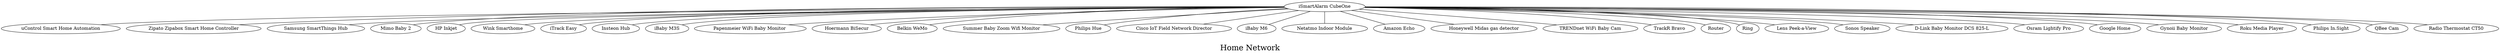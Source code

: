/*****
Home Network
*****/

graph G {
  graph [splines=true overlap=false]
  node  [shape=ellipse, width=0.3, height=0.3]
  1 [label="iSmartAlarm CubeOne"];
  2 [label="uControl Smart Home Automation"];
  3 [label="Zipato Zipabox Smart Home Controller"];
  4 [label="Samsung SmartThings Hub"];
  5 [label="Mimo Baby 2"];
  6 [label="HP Inkjet"];
  7 [label="Wink Smarthome"];
  8 [label="iTrack Easy"];
  9 [label="Insteon Hub"];
  10 [label="iBaby M3S"];
  11 [label="Papenmeier WiFi Baby Monitor "];
  12 [label="Hoermann BiSecur"];
  13 [label="Belkin WeMo"];
  14 [label="Summer Baby Zoom Wifi Monitor"];
  15 [label="Philips Hue"];
  16 [label="Cisco IoT Field Network Director"];
  17 [label="iBaby M6"];
  18 [label="Netatmo Indoor Module"];
  19 [label="Amazon Echo"];
  20 [label="Honeywell Midas gas detector"];
  21 [label="TRENDnet WiFi Baby Cam"];
  22 [label="TrackR Bravo"];
  23 [label="Router"];
  24 [label="Ring"];
  25 [label="Lens Peek-a-View"];
  26 [label="Sonos Speaker"];
  27 [label="D-Link Baby Monitor DCS 825-L"];
  28 [label="Osram Lightify Pro"];
  29 [label="Google Home"];
  30 [label="Gynoii Baby Monitor"];
  31 [label="Roku Media Player"];
  32 [label="Philips In.Sight"];
  33 [label="QBee Cam"];
  34 [label="Radio Thermostat CT50"];
  1 -- 2;
  1 -- 3;
  1 -- 4;
  1 -- 5;
  1 -- 6;
  1 -- 7;
  1 -- 8;
  1 -- 9;
  1 -- 10;
  1 -- 11;
  1 -- 12;
  1 -- 13;
  1 -- 14;
  1 -- 15;
  1 -- 16;
  1 -- 17;
  1 -- 18;
  1 -- 19;
  1 -- 20;
  1 -- 21;
  1 -- 22;
  1 -- 23;
  1 -- 24;
  1 -- 25;
  1 -- 26;
  1 -- 27;
  1 -- 28;
  1 -- 29;
  1 -- 30;
  1 -- 31;
  1 -- 32;
  1 -- 33;
  1 -- 34;
  label = "\nHome Network\n";  fontsize=24;
}
